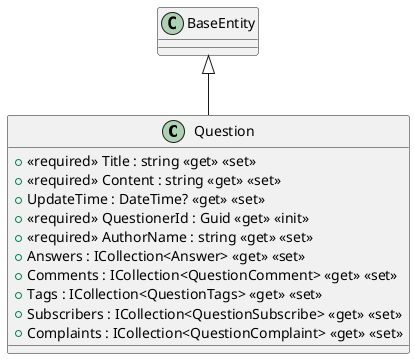 @startuml
class Question {
    + <<required>> Title : string <<get>> <<set>>
    + <<required>> Content : string <<get>> <<set>>
    + UpdateTime : DateTime? <<get>> <<set>>
    + <<required>> QuestionerId : Guid <<get>> <<init>>
    + <<required>> AuthorName : string <<get>> <<set>>
    + Answers : ICollection<Answer> <<get>> <<set>>
    + Comments : ICollection<QuestionComment> <<get>> <<set>>
    + Tags : ICollection<QuestionTags> <<get>> <<set>>
    + Subscribers : ICollection<QuestionSubscribe> <<get>> <<set>>
    + Complaints : ICollection<QuestionComplaint> <<get>> <<set>>
}
BaseEntity <|-- Question
@enduml
